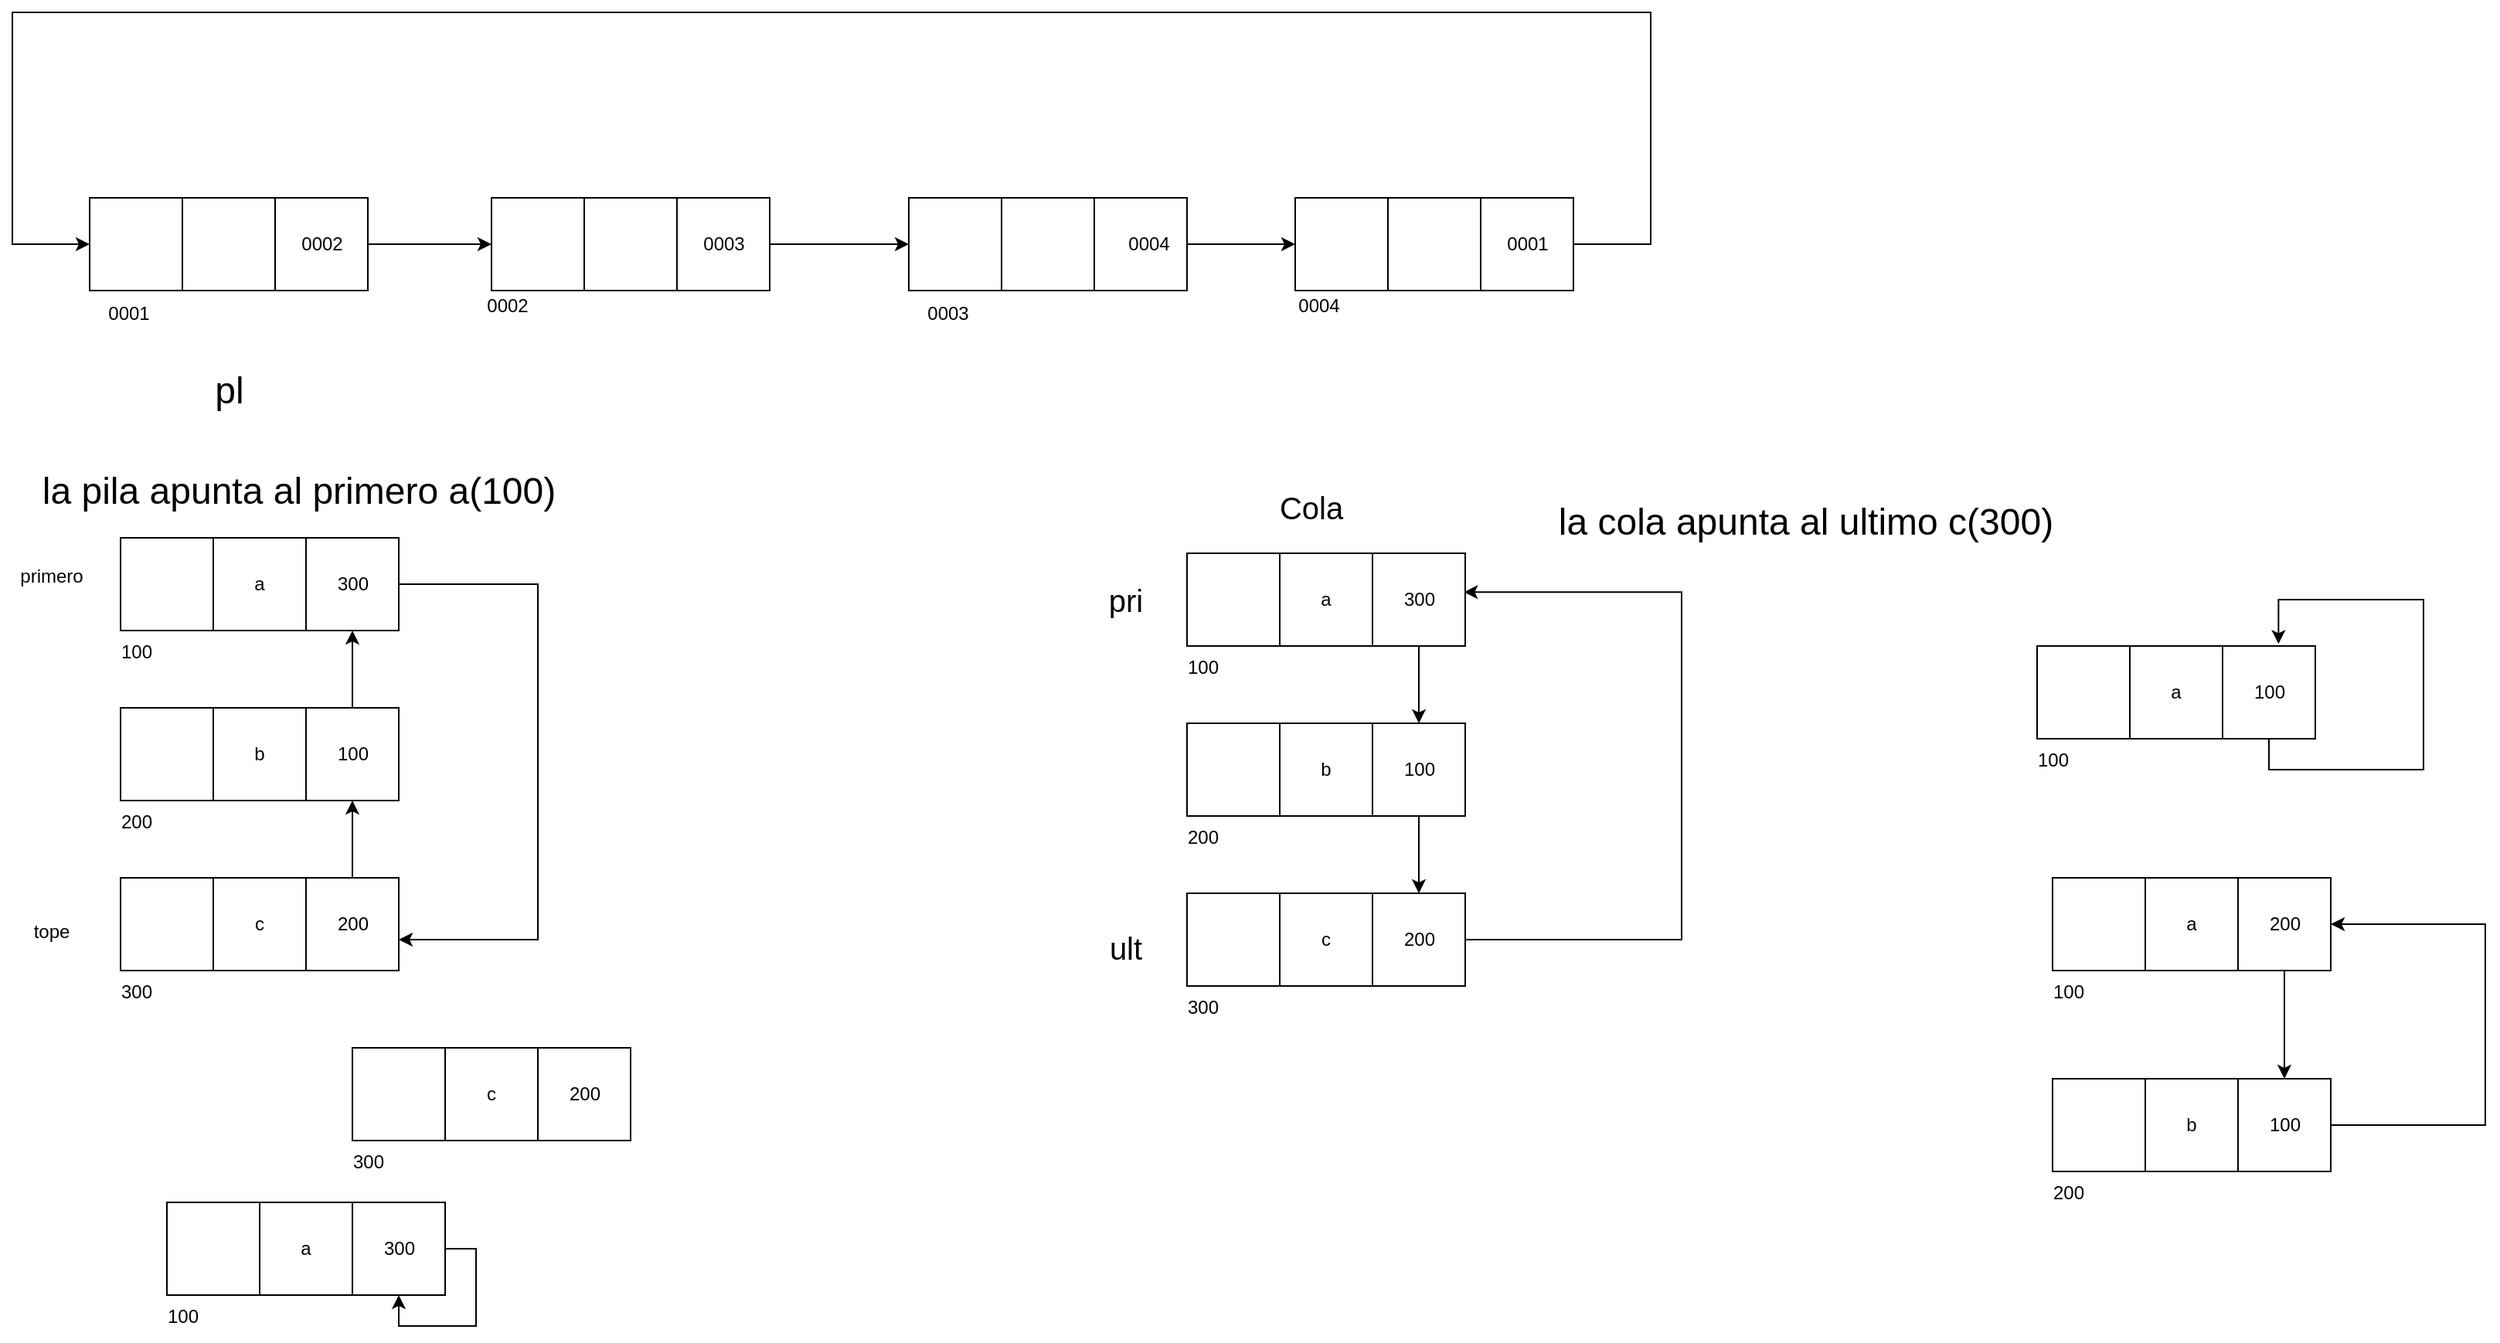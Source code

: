 <mxfile version="20.2.3" type="device"><diagram id="XHGQL5a4RbzemoVh1rAT" name="Página-1"><mxGraphModel dx="2073" dy="1008" grid="1" gridSize="10" guides="1" tooltips="1" connect="1" arrows="1" fold="1" page="0" pageScale="1" pageWidth="827" pageHeight="1169" math="0" shadow="0"><root><mxCell id="0"/><mxCell id="1" parent="0"/><mxCell id="dizlKB16CbValwsv9ZKq-4" value="" style="group" parent="1" vertex="1" connectable="0"><mxGeometry y="180" width="180" height="60" as="geometry"/></mxCell><mxCell id="dizlKB16CbValwsv9ZKq-1" value="" style="rounded=0;whiteSpace=wrap;html=1;" parent="dizlKB16CbValwsv9ZKq-4" vertex="1"><mxGeometry width="60" height="60" as="geometry"/></mxCell><mxCell id="dizlKB16CbValwsv9ZKq-2" value="" style="rounded=0;whiteSpace=wrap;html=1;" parent="dizlKB16CbValwsv9ZKq-4" vertex="1"><mxGeometry x="60" width="60" height="60" as="geometry"/></mxCell><mxCell id="dizlKB16CbValwsv9ZKq-3" value="" style="rounded=0;whiteSpace=wrap;html=1;" parent="dizlKB16CbValwsv9ZKq-4" vertex="1"><mxGeometry x="120" width="60" height="60" as="geometry"/></mxCell><mxCell id="dizlKB16CbValwsv9ZKq-23" value="0002" style="text;html=1;align=center;verticalAlign=middle;resizable=0;points=[];autosize=1;strokeColor=none;fillColor=none;" parent="dizlKB16CbValwsv9ZKq-4" vertex="1"><mxGeometry x="125" y="15" width="50" height="30" as="geometry"/></mxCell><mxCell id="dizlKB16CbValwsv9ZKq-5" value="" style="group" parent="1" vertex="1" connectable="0"><mxGeometry x="260" y="180" width="180" height="60" as="geometry"/></mxCell><mxCell id="dizlKB16CbValwsv9ZKq-6" value="" style="rounded=0;whiteSpace=wrap;html=1;" parent="dizlKB16CbValwsv9ZKq-5" vertex="1"><mxGeometry width="60" height="60" as="geometry"/></mxCell><mxCell id="dizlKB16CbValwsv9ZKq-7" value="" style="rounded=0;whiteSpace=wrap;html=1;" parent="dizlKB16CbValwsv9ZKq-5" vertex="1"><mxGeometry x="60" width="60" height="60" as="geometry"/></mxCell><mxCell id="dizlKB16CbValwsv9ZKq-8" value="" style="rounded=0;whiteSpace=wrap;html=1;" parent="dizlKB16CbValwsv9ZKq-5" vertex="1"><mxGeometry x="120" width="60" height="60" as="geometry"/></mxCell><mxCell id="dizlKB16CbValwsv9ZKq-25" value="0003" style="text;html=1;align=center;verticalAlign=middle;resizable=0;points=[];autosize=1;strokeColor=none;fillColor=none;" parent="dizlKB16CbValwsv9ZKq-5" vertex="1"><mxGeometry x="125" y="15" width="50" height="30" as="geometry"/></mxCell><mxCell id="dizlKB16CbValwsv9ZKq-9" style="edgeStyle=orthogonalEdgeStyle;rounded=0;orthogonalLoop=1;jettySize=auto;html=1;entryX=0;entryY=0.5;entryDx=0;entryDy=0;" parent="1" source="dizlKB16CbValwsv9ZKq-3" target="dizlKB16CbValwsv9ZKq-6" edge="1"><mxGeometry relative="1" as="geometry"/></mxCell><mxCell id="dizlKB16CbValwsv9ZKq-10" value="" style="group" parent="1" vertex="1" connectable="0"><mxGeometry x="530" y="180" width="180" height="60" as="geometry"/></mxCell><mxCell id="dizlKB16CbValwsv9ZKq-11" value="" style="rounded=0;whiteSpace=wrap;html=1;" parent="dizlKB16CbValwsv9ZKq-10" vertex="1"><mxGeometry width="60" height="60" as="geometry"/></mxCell><mxCell id="dizlKB16CbValwsv9ZKq-12" value="" style="rounded=0;whiteSpace=wrap;html=1;" parent="dizlKB16CbValwsv9ZKq-10" vertex="1"><mxGeometry x="60" width="60" height="60" as="geometry"/></mxCell><mxCell id="dizlKB16CbValwsv9ZKq-13" value="" style="rounded=0;whiteSpace=wrap;html=1;" parent="dizlKB16CbValwsv9ZKq-10" vertex="1"><mxGeometry x="120" width="60" height="60" as="geometry"/></mxCell><mxCell id="dizlKB16CbValwsv9ZKq-27" value="0004" style="text;html=1;align=center;verticalAlign=middle;resizable=0;points=[];autosize=1;strokeColor=none;fillColor=none;" parent="dizlKB16CbValwsv9ZKq-10" vertex="1"><mxGeometry x="130" y="15" width="50" height="30" as="geometry"/></mxCell><mxCell id="dizlKB16CbValwsv9ZKq-14" value="" style="group" parent="1" vertex="1" connectable="0"><mxGeometry x="780" y="180" width="180" height="60" as="geometry"/></mxCell><mxCell id="dizlKB16CbValwsv9ZKq-15" value="" style="rounded=0;whiteSpace=wrap;html=1;" parent="dizlKB16CbValwsv9ZKq-14" vertex="1"><mxGeometry width="60" height="60" as="geometry"/></mxCell><mxCell id="dizlKB16CbValwsv9ZKq-16" value="" style="rounded=0;whiteSpace=wrap;html=1;" parent="dizlKB16CbValwsv9ZKq-14" vertex="1"><mxGeometry x="60" width="60" height="60" as="geometry"/></mxCell><mxCell id="dizlKB16CbValwsv9ZKq-17" value="" style="rounded=0;whiteSpace=wrap;html=1;" parent="dizlKB16CbValwsv9ZKq-14" vertex="1"><mxGeometry x="120" width="60" height="60" as="geometry"/></mxCell><mxCell id="dizlKB16CbValwsv9ZKq-28" value="0001" style="text;html=1;align=center;verticalAlign=middle;resizable=0;points=[];autosize=1;strokeColor=none;fillColor=none;" parent="dizlKB16CbValwsv9ZKq-14" vertex="1"><mxGeometry x="125" y="15" width="50" height="30" as="geometry"/></mxCell><mxCell id="dizlKB16CbValwsv9ZKq-18" style="edgeStyle=orthogonalEdgeStyle;rounded=0;orthogonalLoop=1;jettySize=auto;html=1;entryX=0;entryY=0.5;entryDx=0;entryDy=0;" parent="1" source="dizlKB16CbValwsv9ZKq-13" target="dizlKB16CbValwsv9ZKq-15" edge="1"><mxGeometry relative="1" as="geometry"/></mxCell><mxCell id="dizlKB16CbValwsv9ZKq-19" value="" style="edgeStyle=orthogonalEdgeStyle;rounded=0;orthogonalLoop=1;jettySize=auto;html=1;" parent="1" source="dizlKB16CbValwsv9ZKq-8" target="dizlKB16CbValwsv9ZKq-11" edge="1"><mxGeometry relative="1" as="geometry"/></mxCell><mxCell id="dizlKB16CbValwsv9ZKq-20" style="edgeStyle=orthogonalEdgeStyle;rounded=0;orthogonalLoop=1;jettySize=auto;html=1;entryX=0;entryY=0.5;entryDx=0;entryDy=0;" parent="1" source="dizlKB16CbValwsv9ZKq-17" target="dizlKB16CbValwsv9ZKq-1" edge="1"><mxGeometry relative="1" as="geometry"><Array as="points"><mxPoint x="1010" y="210"/><mxPoint x="1010" y="60"/><mxPoint x="-50" y="60"/><mxPoint x="-50" y="210"/></Array></mxGeometry></mxCell><mxCell id="dizlKB16CbValwsv9ZKq-21" value="0001" style="text;html=1;align=center;verticalAlign=middle;resizable=0;points=[];autosize=1;strokeColor=none;fillColor=none;" parent="1" vertex="1"><mxGeometry y="240" width="50" height="30" as="geometry"/></mxCell><mxCell id="dizlKB16CbValwsv9ZKq-22" value="0002" style="text;html=1;align=center;verticalAlign=middle;resizable=0;points=[];autosize=1;strokeColor=none;fillColor=none;" parent="1" vertex="1"><mxGeometry x="245" y="235" width="50" height="30" as="geometry"/></mxCell><mxCell id="dizlKB16CbValwsv9ZKq-24" value="0003" style="text;html=1;align=center;verticalAlign=middle;resizable=0;points=[];autosize=1;strokeColor=none;fillColor=none;" parent="1" vertex="1"><mxGeometry x="530" y="240" width="50" height="30" as="geometry"/></mxCell><mxCell id="dizlKB16CbValwsv9ZKq-26" value="0004" style="text;html=1;align=center;verticalAlign=middle;resizable=0;points=[];autosize=1;strokeColor=none;fillColor=none;" parent="1" vertex="1"><mxGeometry x="770" y="235" width="50" height="30" as="geometry"/></mxCell><mxCell id="dizlKB16CbValwsv9ZKq-29" value="&lt;font style=&quot;font-size: 24px;&quot;&gt;pl&lt;/font&gt;" style="text;html=1;align=center;verticalAlign=middle;resizable=0;points=[];autosize=1;strokeColor=none;fillColor=none;" parent="1" vertex="1"><mxGeometry x="70" y="285" width="40" height="40" as="geometry"/></mxCell><mxCell id="dizlKB16CbValwsv9ZKq-30" value="" style="group" parent="1" vertex="1" connectable="0"><mxGeometry x="20" y="620" width="180" height="60" as="geometry"/></mxCell><mxCell id="dizlKB16CbValwsv9ZKq-31" value="" style="rounded=0;whiteSpace=wrap;html=1;" parent="dizlKB16CbValwsv9ZKq-30" vertex="1"><mxGeometry width="60" height="60" as="geometry"/></mxCell><mxCell id="dizlKB16CbValwsv9ZKq-32" value="c" style="rounded=0;whiteSpace=wrap;html=1;" parent="dizlKB16CbValwsv9ZKq-30" vertex="1"><mxGeometry x="60" width="60" height="60" as="geometry"/></mxCell><mxCell id="dizlKB16CbValwsv9ZKq-33" value="" style="rounded=0;whiteSpace=wrap;html=1;" parent="dizlKB16CbValwsv9ZKq-30" vertex="1"><mxGeometry x="120" width="60" height="60" as="geometry"/></mxCell><mxCell id="dizlKB16CbValwsv9ZKq-34" value="200" style="text;html=1;align=center;verticalAlign=middle;resizable=0;points=[];autosize=1;strokeColor=none;fillColor=none;" parent="dizlKB16CbValwsv9ZKq-30" vertex="1"><mxGeometry x="130" y="15" width="40" height="30" as="geometry"/></mxCell><mxCell id="dizlKB16CbValwsv9ZKq-36" value="" style="group" parent="1" vertex="1" connectable="0"><mxGeometry x="20" y="510" width="180" height="60" as="geometry"/></mxCell><mxCell id="dizlKB16CbValwsv9ZKq-37" value="" style="rounded=0;whiteSpace=wrap;html=1;" parent="dizlKB16CbValwsv9ZKq-36" vertex="1"><mxGeometry width="60" height="60" as="geometry"/></mxCell><mxCell id="dizlKB16CbValwsv9ZKq-38" value="b" style="rounded=0;whiteSpace=wrap;html=1;" parent="dizlKB16CbValwsv9ZKq-36" vertex="1"><mxGeometry x="60" width="60" height="60" as="geometry"/></mxCell><mxCell id="dizlKB16CbValwsv9ZKq-39" value="" style="rounded=0;whiteSpace=wrap;html=1;" parent="dizlKB16CbValwsv9ZKq-36" vertex="1"><mxGeometry x="120" width="60" height="60" as="geometry"/></mxCell><mxCell id="dizlKB16CbValwsv9ZKq-40" value="100" style="text;html=1;align=center;verticalAlign=middle;resizable=0;points=[];autosize=1;strokeColor=none;fillColor=none;" parent="dizlKB16CbValwsv9ZKq-36" vertex="1"><mxGeometry x="130" y="15" width="40" height="30" as="geometry"/></mxCell><mxCell id="dizlKB16CbValwsv9ZKq-41" value="" style="group" parent="1" vertex="1" connectable="0"><mxGeometry x="20" y="400" width="180" height="60" as="geometry"/></mxCell><mxCell id="dizlKB16CbValwsv9ZKq-42" value="" style="rounded=0;whiteSpace=wrap;html=1;" parent="dizlKB16CbValwsv9ZKq-41" vertex="1"><mxGeometry width="60" height="60" as="geometry"/></mxCell><mxCell id="dizlKB16CbValwsv9ZKq-43" value="a" style="rounded=0;whiteSpace=wrap;html=1;" parent="dizlKB16CbValwsv9ZKq-41" vertex="1"><mxGeometry x="60" width="60" height="60" as="geometry"/></mxCell><mxCell id="dizlKB16CbValwsv9ZKq-44" value="" style="rounded=0;whiteSpace=wrap;html=1;" parent="dizlKB16CbValwsv9ZKq-41" vertex="1"><mxGeometry x="120" width="60" height="60" as="geometry"/></mxCell><mxCell id="dizlKB16CbValwsv9ZKq-45" value="300" style="text;html=1;align=center;verticalAlign=middle;resizable=0;points=[];autosize=1;strokeColor=none;fillColor=none;" parent="dizlKB16CbValwsv9ZKq-41" vertex="1"><mxGeometry x="130" y="15" width="40" height="30" as="geometry"/></mxCell><mxCell id="dizlKB16CbValwsv9ZKq-48" value="&lt;font style=&quot;font-size: 12px;&quot;&gt;100&lt;/font&gt;" style="text;html=1;align=center;verticalAlign=middle;resizable=0;points=[];autosize=1;strokeColor=none;fillColor=none;fontSize=24;" parent="1" vertex="1"><mxGeometry x="10" y="450" width="40" height="40" as="geometry"/></mxCell><mxCell id="dizlKB16CbValwsv9ZKq-49" style="edgeStyle=orthogonalEdgeStyle;rounded=0;orthogonalLoop=1;jettySize=auto;html=1;exitX=0.5;exitY=0;exitDx=0;exitDy=0;entryX=0.5;entryY=1;entryDx=0;entryDy=0;fontSize=24;" parent="1" source="dizlKB16CbValwsv9ZKq-39" target="dizlKB16CbValwsv9ZKq-44" edge="1"><mxGeometry relative="1" as="geometry"/></mxCell><mxCell id="dizlKB16CbValwsv9ZKq-50" style="edgeStyle=orthogonalEdgeStyle;rounded=0;orthogonalLoop=1;jettySize=auto;html=1;exitX=0.5;exitY=0;exitDx=0;exitDy=0;entryX=0.5;entryY=1;entryDx=0;entryDy=0;fontSize=24;" parent="1" source="dizlKB16CbValwsv9ZKq-33" target="dizlKB16CbValwsv9ZKq-39" edge="1"><mxGeometry relative="1" as="geometry"/></mxCell><mxCell id="dizlKB16CbValwsv9ZKq-51" style="edgeStyle=orthogonalEdgeStyle;rounded=0;orthogonalLoop=1;jettySize=auto;html=1;exitX=1;exitY=0.5;exitDx=0;exitDy=0;fontSize=24;" parent="1" source="dizlKB16CbValwsv9ZKq-44" edge="1"><mxGeometry relative="1" as="geometry"><mxPoint x="200" y="660" as="targetPoint"/><Array as="points"><mxPoint x="290" y="430"/><mxPoint x="290" y="660"/></Array></mxGeometry></mxCell><mxCell id="dizlKB16CbValwsv9ZKq-52" value="tope" style="text;html=1;align=center;verticalAlign=middle;resizable=0;points=[];autosize=1;strokeColor=none;fillColor=none;fontSize=12;" parent="1" vertex="1"><mxGeometry x="-50" y="640" width="50" height="30" as="geometry"/></mxCell><mxCell id="dizlKB16CbValwsv9ZKq-53" value="&lt;font style=&quot;font-size: 12px;&quot;&gt;200&lt;/font&gt;" style="text;html=1;align=center;verticalAlign=middle;resizable=0;points=[];autosize=1;strokeColor=none;fillColor=none;fontSize=24;" parent="1" vertex="1"><mxGeometry x="10" y="560" width="40" height="40" as="geometry"/></mxCell><mxCell id="dizlKB16CbValwsv9ZKq-54" value="&lt;font style=&quot;font-size: 12px;&quot;&gt;300&lt;/font&gt;" style="text;html=1;align=center;verticalAlign=middle;resizable=0;points=[];autosize=1;strokeColor=none;fillColor=none;fontSize=24;" parent="1" vertex="1"><mxGeometry x="10" y="670" width="40" height="40" as="geometry"/></mxCell><mxCell id="dizlKB16CbValwsv9ZKq-55" value="&lt;font style=&quot;font-size: 24px;&quot;&gt;la pila apunta al primero a(100)&lt;/font&gt;" style="text;html=1;align=center;verticalAlign=middle;resizable=0;points=[];autosize=1;strokeColor=none;fillColor=none;fontSize=12;" parent="1" vertex="1"><mxGeometry x="-45" y="350" width="360" height="40" as="geometry"/></mxCell><mxCell id="dizlKB16CbValwsv9ZKq-56" value="primero" style="text;html=1;align=center;verticalAlign=middle;resizable=0;points=[];autosize=1;strokeColor=none;fillColor=none;fontSize=12;" parent="1" vertex="1"><mxGeometry x="-55" y="410" width="60" height="30" as="geometry"/></mxCell><mxCell id="dizlKB16CbValwsv9ZKq-57" value="" style="group" parent="1" vertex="1" connectable="0"><mxGeometry x="710" y="630" width="180" height="60" as="geometry"/></mxCell><mxCell id="dizlKB16CbValwsv9ZKq-58" value="" style="rounded=0;whiteSpace=wrap;html=1;" parent="dizlKB16CbValwsv9ZKq-57" vertex="1"><mxGeometry width="60" height="60" as="geometry"/></mxCell><mxCell id="dizlKB16CbValwsv9ZKq-59" value="c" style="rounded=0;whiteSpace=wrap;html=1;" parent="dizlKB16CbValwsv9ZKq-57" vertex="1"><mxGeometry x="60" width="60" height="60" as="geometry"/></mxCell><mxCell id="dizlKB16CbValwsv9ZKq-60" value="" style="rounded=0;whiteSpace=wrap;html=1;" parent="dizlKB16CbValwsv9ZKq-57" vertex="1"><mxGeometry x="120" width="60" height="60" as="geometry"/></mxCell><mxCell id="dizlKB16CbValwsv9ZKq-61" value="200" style="text;html=1;align=center;verticalAlign=middle;resizable=0;points=[];autosize=1;strokeColor=none;fillColor=none;" parent="dizlKB16CbValwsv9ZKq-57" vertex="1"><mxGeometry x="130" y="15" width="40" height="30" as="geometry"/></mxCell><mxCell id="dizlKB16CbValwsv9ZKq-62" value="" style="group" parent="1" vertex="1" connectable="0"><mxGeometry x="710" y="520" width="180" height="60" as="geometry"/></mxCell><mxCell id="dizlKB16CbValwsv9ZKq-63" value="" style="rounded=0;whiteSpace=wrap;html=1;" parent="dizlKB16CbValwsv9ZKq-62" vertex="1"><mxGeometry width="60" height="60" as="geometry"/></mxCell><mxCell id="dizlKB16CbValwsv9ZKq-64" value="b" style="rounded=0;whiteSpace=wrap;html=1;" parent="dizlKB16CbValwsv9ZKq-62" vertex="1"><mxGeometry x="60" width="60" height="60" as="geometry"/></mxCell><mxCell id="dizlKB16CbValwsv9ZKq-65" value="" style="rounded=0;whiteSpace=wrap;html=1;" parent="dizlKB16CbValwsv9ZKq-62" vertex="1"><mxGeometry x="120" width="60" height="60" as="geometry"/></mxCell><mxCell id="dizlKB16CbValwsv9ZKq-66" value="100" style="text;html=1;align=center;verticalAlign=middle;resizable=0;points=[];autosize=1;strokeColor=none;fillColor=none;" parent="dizlKB16CbValwsv9ZKq-62" vertex="1"><mxGeometry x="130" y="15" width="40" height="30" as="geometry"/></mxCell><mxCell id="dizlKB16CbValwsv9ZKq-67" value="" style="group" parent="1" vertex="1" connectable="0"><mxGeometry x="710" y="410" width="180" height="60" as="geometry"/></mxCell><mxCell id="dizlKB16CbValwsv9ZKq-68" value="" style="rounded=0;whiteSpace=wrap;html=1;" parent="dizlKB16CbValwsv9ZKq-67" vertex="1"><mxGeometry width="60" height="60" as="geometry"/></mxCell><mxCell id="dizlKB16CbValwsv9ZKq-69" value="a" style="rounded=0;whiteSpace=wrap;html=1;" parent="dizlKB16CbValwsv9ZKq-67" vertex="1"><mxGeometry x="60" width="60" height="60" as="geometry"/></mxCell><mxCell id="dizlKB16CbValwsv9ZKq-70" value="" style="rounded=0;whiteSpace=wrap;html=1;" parent="dizlKB16CbValwsv9ZKq-67" vertex="1"><mxGeometry x="120" width="60" height="60" as="geometry"/></mxCell><mxCell id="dizlKB16CbValwsv9ZKq-71" value="300" style="text;html=1;align=center;verticalAlign=middle;resizable=0;points=[];autosize=1;strokeColor=none;fillColor=none;" parent="dizlKB16CbValwsv9ZKq-67" vertex="1"><mxGeometry x="130" y="15" width="40" height="30" as="geometry"/></mxCell><mxCell id="dizlKB16CbValwsv9ZKq-72" value="&lt;font style=&quot;font-size: 12px;&quot;&gt;100&lt;/font&gt;" style="text;html=1;align=center;verticalAlign=middle;resizable=0;points=[];autosize=1;strokeColor=none;fillColor=none;fontSize=24;" parent="1" vertex="1"><mxGeometry x="700" y="460" width="40" height="40" as="geometry"/></mxCell><mxCell id="dizlKB16CbValwsv9ZKq-75" value="&lt;font style=&quot;font-size: 12px;&quot;&gt;200&lt;/font&gt;" style="text;html=1;align=center;verticalAlign=middle;resizable=0;points=[];autosize=1;strokeColor=none;fillColor=none;fontSize=24;" parent="1" vertex="1"><mxGeometry x="700" y="570" width="40" height="40" as="geometry"/></mxCell><mxCell id="dizlKB16CbValwsv9ZKq-76" value="&lt;font style=&quot;font-size: 12px;&quot;&gt;300&lt;/font&gt;" style="text;html=1;align=center;verticalAlign=middle;resizable=0;points=[];autosize=1;strokeColor=none;fillColor=none;fontSize=24;" parent="1" vertex="1"><mxGeometry x="700" y="680" width="40" height="40" as="geometry"/></mxCell><mxCell id="dizlKB16CbValwsv9ZKq-77" style="edgeStyle=orthogonalEdgeStyle;rounded=0;orthogonalLoop=1;jettySize=auto;html=1;exitX=0.5;exitY=1;exitDx=0;exitDy=0;entryX=0.5;entryY=0;entryDx=0;entryDy=0;fontSize=12;" parent="1" source="dizlKB16CbValwsv9ZKq-70" target="dizlKB16CbValwsv9ZKq-65" edge="1"><mxGeometry relative="1" as="geometry"/></mxCell><mxCell id="dizlKB16CbValwsv9ZKq-78" style="edgeStyle=orthogonalEdgeStyle;rounded=0;orthogonalLoop=1;jettySize=auto;html=1;exitX=0.5;exitY=1;exitDx=0;exitDy=0;entryX=0.5;entryY=0;entryDx=0;entryDy=0;fontSize=12;" parent="1" source="dizlKB16CbValwsv9ZKq-65" target="dizlKB16CbValwsv9ZKq-60" edge="1"><mxGeometry relative="1" as="geometry"/></mxCell><mxCell id="dizlKB16CbValwsv9ZKq-79" style="edgeStyle=orthogonalEdgeStyle;rounded=0;orthogonalLoop=1;jettySize=auto;html=1;exitX=1;exitY=0.5;exitDx=0;exitDy=0;entryX=0.986;entryY=0.419;entryDx=0;entryDy=0;entryPerimeter=0;fontSize=12;" parent="1" source="dizlKB16CbValwsv9ZKq-60" target="dizlKB16CbValwsv9ZKq-70" edge="1"><mxGeometry relative="1" as="geometry"><Array as="points"><mxPoint x="1030" y="660"/><mxPoint x="1030" y="435"/></Array></mxGeometry></mxCell><mxCell id="dizlKB16CbValwsv9ZKq-80" value="&lt;font style=&quot;font-size: 20px;&quot;&gt;Cola&lt;/font&gt;" style="text;html=1;align=center;verticalAlign=middle;resizable=0;points=[];autosize=1;strokeColor=none;fillColor=none;fontSize=12;" parent="1" vertex="1"><mxGeometry x="760" y="360" width="60" height="40" as="geometry"/></mxCell><mxCell id="dizlKB16CbValwsv9ZKq-81" value="&lt;font style=&quot;font-size: 24px;&quot;&gt;la cola apunta al ultimo c(300)&lt;/font&gt;" style="text;html=1;align=center;verticalAlign=middle;resizable=0;points=[];autosize=1;strokeColor=none;fillColor=none;fontSize=20;" parent="1" vertex="1"><mxGeometry x="940" y="370" width="340" height="40" as="geometry"/></mxCell><mxCell id="dizlKB16CbValwsv9ZKq-82" value="pri" style="text;html=1;align=center;verticalAlign=middle;resizable=0;points=[];autosize=1;strokeColor=none;fillColor=none;fontSize=20;" parent="1" vertex="1"><mxGeometry x="645" y="420" width="50" height="40" as="geometry"/></mxCell><mxCell id="dizlKB16CbValwsv9ZKq-83" value="ult" style="text;html=1;align=center;verticalAlign=middle;resizable=0;points=[];autosize=1;strokeColor=none;fillColor=none;fontSize=20;" parent="1" vertex="1"><mxGeometry x="650" y="645" width="40" height="40" as="geometry"/></mxCell><mxCell id="JOBTcnvcF97e0dOP8bMS-12" value="" style="group" vertex="1" connectable="0" parent="1"><mxGeometry x="50" y="830" width="180" height="60" as="geometry"/></mxCell><mxCell id="JOBTcnvcF97e0dOP8bMS-13" value="" style="rounded=0;whiteSpace=wrap;html=1;" vertex="1" parent="JOBTcnvcF97e0dOP8bMS-12"><mxGeometry width="60" height="60" as="geometry"/></mxCell><mxCell id="JOBTcnvcF97e0dOP8bMS-14" value="a" style="rounded=0;whiteSpace=wrap;html=1;" vertex="1" parent="JOBTcnvcF97e0dOP8bMS-12"><mxGeometry x="60" width="60" height="60" as="geometry"/></mxCell><mxCell id="JOBTcnvcF97e0dOP8bMS-15" value="" style="rounded=0;whiteSpace=wrap;html=1;" vertex="1" parent="JOBTcnvcF97e0dOP8bMS-12"><mxGeometry x="120" width="60" height="60" as="geometry"/></mxCell><mxCell id="JOBTcnvcF97e0dOP8bMS-16" value="300" style="text;html=1;align=center;verticalAlign=middle;resizable=0;points=[];autosize=1;strokeColor=none;fillColor=none;" vertex="1" parent="JOBTcnvcF97e0dOP8bMS-12"><mxGeometry x="130" y="15" width="40" height="30" as="geometry"/></mxCell><mxCell id="JOBTcnvcF97e0dOP8bMS-20" style="edgeStyle=orthogonalEdgeStyle;rounded=0;orthogonalLoop=1;jettySize=auto;html=1;exitX=1;exitY=0.5;exitDx=0;exitDy=0;entryX=0.5;entryY=1;entryDx=0;entryDy=0;" edge="1" parent="JOBTcnvcF97e0dOP8bMS-12" source="JOBTcnvcF97e0dOP8bMS-15" target="JOBTcnvcF97e0dOP8bMS-15"><mxGeometry relative="1" as="geometry"/></mxCell><mxCell id="JOBTcnvcF97e0dOP8bMS-17" value="&lt;font style=&quot;font-size: 12px;&quot;&gt;100&lt;/font&gt;" style="text;html=1;align=center;verticalAlign=middle;resizable=0;points=[];autosize=1;strokeColor=none;fillColor=none;fontSize=24;" vertex="1" parent="1"><mxGeometry x="40" y="880" width="40" height="40" as="geometry"/></mxCell><mxCell id="JOBTcnvcF97e0dOP8bMS-26" value="" style="group" vertex="1" connectable="0" parent="1"><mxGeometry x="170" y="730" width="180" height="60" as="geometry"/></mxCell><mxCell id="JOBTcnvcF97e0dOP8bMS-27" value="" style="rounded=0;whiteSpace=wrap;html=1;" vertex="1" parent="JOBTcnvcF97e0dOP8bMS-26"><mxGeometry width="60" height="60" as="geometry"/></mxCell><mxCell id="JOBTcnvcF97e0dOP8bMS-28" value="c" style="rounded=0;whiteSpace=wrap;html=1;" vertex="1" parent="JOBTcnvcF97e0dOP8bMS-26"><mxGeometry x="60" width="60" height="60" as="geometry"/></mxCell><mxCell id="JOBTcnvcF97e0dOP8bMS-29" value="" style="rounded=0;whiteSpace=wrap;html=1;" vertex="1" parent="JOBTcnvcF97e0dOP8bMS-26"><mxGeometry x="120" width="60" height="60" as="geometry"/></mxCell><mxCell id="JOBTcnvcF97e0dOP8bMS-30" value="200" style="text;html=1;align=center;verticalAlign=middle;resizable=0;points=[];autosize=1;strokeColor=none;fillColor=none;" vertex="1" parent="JOBTcnvcF97e0dOP8bMS-26"><mxGeometry x="130" y="15" width="40" height="30" as="geometry"/></mxCell><mxCell id="JOBTcnvcF97e0dOP8bMS-31" value="&lt;font style=&quot;font-size: 12px;&quot;&gt;300&lt;/font&gt;" style="text;html=1;align=center;verticalAlign=middle;resizable=0;points=[];autosize=1;strokeColor=none;fillColor=none;fontSize=24;" vertex="1" parent="1"><mxGeometry x="160" y="780" width="40" height="40" as="geometry"/></mxCell><mxCell id="JOBTcnvcF97e0dOP8bMS-32" value="" style="group" vertex="1" connectable="0" parent="1"><mxGeometry x="1260" y="470" width="180" height="60" as="geometry"/></mxCell><mxCell id="JOBTcnvcF97e0dOP8bMS-33" value="" style="rounded=0;whiteSpace=wrap;html=1;" vertex="1" parent="JOBTcnvcF97e0dOP8bMS-32"><mxGeometry width="60" height="60" as="geometry"/></mxCell><mxCell id="JOBTcnvcF97e0dOP8bMS-34" value="a" style="rounded=0;whiteSpace=wrap;html=1;" vertex="1" parent="JOBTcnvcF97e0dOP8bMS-32"><mxGeometry x="60" width="60" height="60" as="geometry"/></mxCell><mxCell id="JOBTcnvcF97e0dOP8bMS-35" value="" style="rounded=0;whiteSpace=wrap;html=1;" vertex="1" parent="JOBTcnvcF97e0dOP8bMS-32"><mxGeometry x="120" width="60" height="60" as="geometry"/></mxCell><mxCell id="JOBTcnvcF97e0dOP8bMS-36" value="100" style="text;html=1;align=center;verticalAlign=middle;resizable=0;points=[];autosize=1;strokeColor=none;fillColor=none;" vertex="1" parent="JOBTcnvcF97e0dOP8bMS-32"><mxGeometry x="130" y="15" width="40" height="30" as="geometry"/></mxCell><mxCell id="JOBTcnvcF97e0dOP8bMS-38" style="edgeStyle=orthogonalEdgeStyle;rounded=0;orthogonalLoop=1;jettySize=auto;html=1;exitX=0.5;exitY=1;exitDx=0;exitDy=0;entryX=0.603;entryY=-0.022;entryDx=0;entryDy=0;entryPerimeter=0;" edge="1" parent="JOBTcnvcF97e0dOP8bMS-32" source="JOBTcnvcF97e0dOP8bMS-35" target="JOBTcnvcF97e0dOP8bMS-35"><mxGeometry relative="1" as="geometry"><Array as="points"><mxPoint x="150" y="80"/><mxPoint x="250" y="80"/><mxPoint x="250" y="-30"/><mxPoint x="156" y="-30"/></Array></mxGeometry></mxCell><mxCell id="JOBTcnvcF97e0dOP8bMS-37" value="&lt;font style=&quot;font-size: 12px;&quot;&gt;100&lt;/font&gt;" style="text;html=1;align=center;verticalAlign=middle;resizable=0;points=[];autosize=1;strokeColor=none;fillColor=none;fontSize=24;" vertex="1" parent="1"><mxGeometry x="1250" y="520" width="40" height="40" as="geometry"/></mxCell><mxCell id="JOBTcnvcF97e0dOP8bMS-39" value="" style="group" vertex="1" connectable="0" parent="1"><mxGeometry x="1270" y="620" width="180" height="60" as="geometry"/></mxCell><mxCell id="JOBTcnvcF97e0dOP8bMS-40" value="" style="rounded=0;whiteSpace=wrap;html=1;" vertex="1" parent="JOBTcnvcF97e0dOP8bMS-39"><mxGeometry width="60" height="60" as="geometry"/></mxCell><mxCell id="JOBTcnvcF97e0dOP8bMS-41" value="a" style="rounded=0;whiteSpace=wrap;html=1;" vertex="1" parent="JOBTcnvcF97e0dOP8bMS-39"><mxGeometry x="60" width="60" height="60" as="geometry"/></mxCell><mxCell id="JOBTcnvcF97e0dOP8bMS-42" value="" style="rounded=0;whiteSpace=wrap;html=1;" vertex="1" parent="JOBTcnvcF97e0dOP8bMS-39"><mxGeometry x="120" width="60" height="60" as="geometry"/></mxCell><mxCell id="JOBTcnvcF97e0dOP8bMS-43" value="200" style="text;html=1;align=center;verticalAlign=middle;resizable=0;points=[];autosize=1;strokeColor=none;fillColor=none;" vertex="1" parent="JOBTcnvcF97e0dOP8bMS-39"><mxGeometry x="130" y="15" width="40" height="30" as="geometry"/></mxCell><mxCell id="JOBTcnvcF97e0dOP8bMS-45" value="&lt;font style=&quot;font-size: 12px;&quot;&gt;100&lt;/font&gt;" style="text;html=1;align=center;verticalAlign=middle;resizable=0;points=[];autosize=1;strokeColor=none;fillColor=none;fontSize=24;" vertex="1" parent="1"><mxGeometry x="1260" y="670" width="40" height="40" as="geometry"/></mxCell><mxCell id="JOBTcnvcF97e0dOP8bMS-46" value="" style="group" vertex="1" connectable="0" parent="1"><mxGeometry x="1270" y="750" width="180" height="60" as="geometry"/></mxCell><mxCell id="JOBTcnvcF97e0dOP8bMS-47" value="" style="rounded=0;whiteSpace=wrap;html=1;" vertex="1" parent="JOBTcnvcF97e0dOP8bMS-46"><mxGeometry width="60" height="60" as="geometry"/></mxCell><mxCell id="JOBTcnvcF97e0dOP8bMS-48" value="b" style="rounded=0;whiteSpace=wrap;html=1;" vertex="1" parent="JOBTcnvcF97e0dOP8bMS-46"><mxGeometry x="60" width="60" height="60" as="geometry"/></mxCell><mxCell id="JOBTcnvcF97e0dOP8bMS-49" value="" style="rounded=0;whiteSpace=wrap;html=1;" vertex="1" parent="JOBTcnvcF97e0dOP8bMS-46"><mxGeometry x="120" width="60" height="60" as="geometry"/></mxCell><mxCell id="JOBTcnvcF97e0dOP8bMS-50" value="100" style="text;html=1;align=center;verticalAlign=middle;resizable=0;points=[];autosize=1;strokeColor=none;fillColor=none;" vertex="1" parent="JOBTcnvcF97e0dOP8bMS-46"><mxGeometry x="130" y="15" width="40" height="30" as="geometry"/></mxCell><mxCell id="JOBTcnvcF97e0dOP8bMS-51" value="&lt;font style=&quot;font-size: 12px;&quot;&gt;200&lt;/font&gt;" style="text;html=1;align=center;verticalAlign=middle;resizable=0;points=[];autosize=1;strokeColor=none;fillColor=none;fontSize=24;" vertex="1" parent="1"><mxGeometry x="1260" y="800" width="40" height="40" as="geometry"/></mxCell><mxCell id="JOBTcnvcF97e0dOP8bMS-52" style="edgeStyle=orthogonalEdgeStyle;rounded=0;orthogonalLoop=1;jettySize=auto;html=1;exitX=0.5;exitY=1;exitDx=0;exitDy=0;" edge="1" parent="1" source="JOBTcnvcF97e0dOP8bMS-42" target="JOBTcnvcF97e0dOP8bMS-49"><mxGeometry relative="1" as="geometry"/></mxCell><mxCell id="JOBTcnvcF97e0dOP8bMS-53" style="edgeStyle=orthogonalEdgeStyle;rounded=0;orthogonalLoop=1;jettySize=auto;html=1;entryX=1;entryY=0.5;entryDx=0;entryDy=0;" edge="1" parent="1" source="JOBTcnvcF97e0dOP8bMS-49" target="JOBTcnvcF97e0dOP8bMS-42"><mxGeometry relative="1" as="geometry"><Array as="points"><mxPoint x="1550" y="780"/><mxPoint x="1550" y="650"/></Array></mxGeometry></mxCell></root></mxGraphModel></diagram></mxfile>